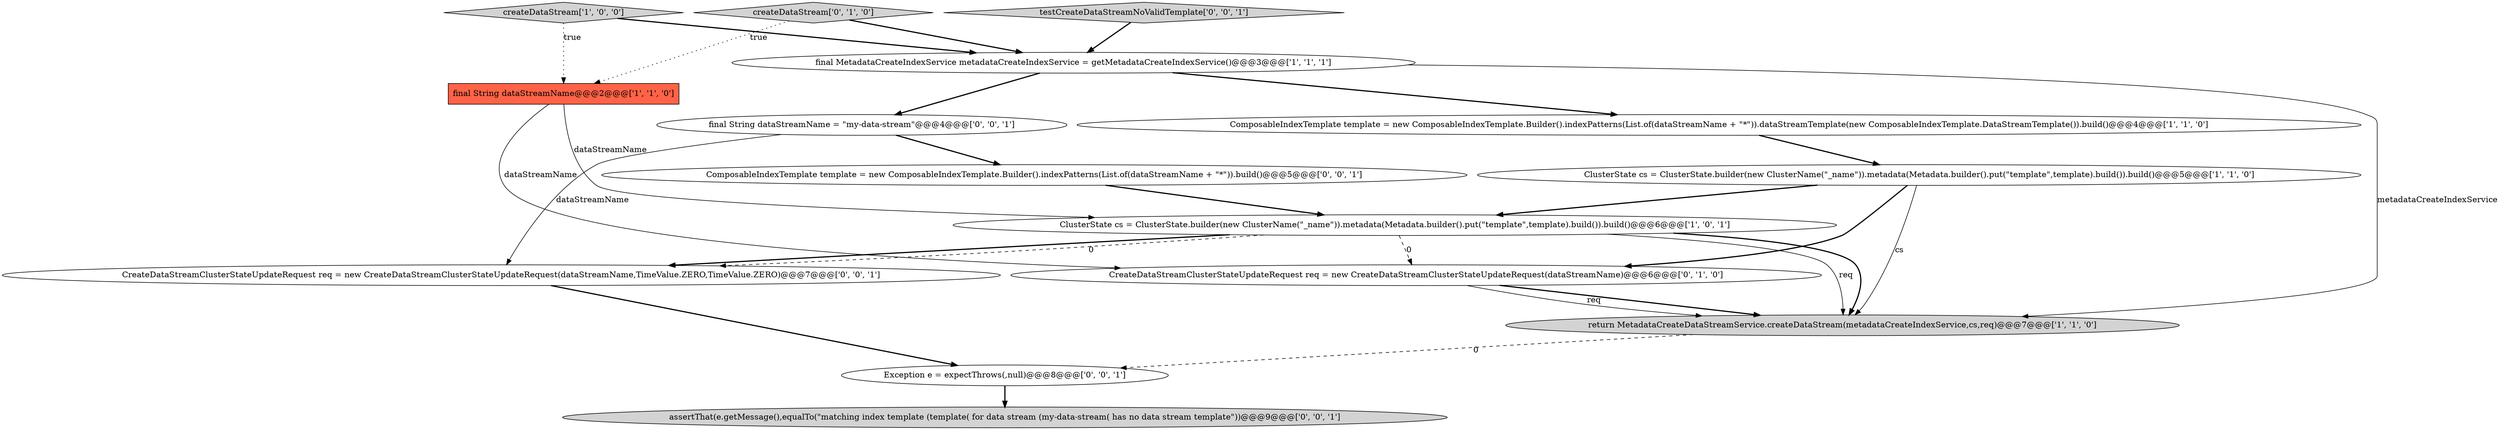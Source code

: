 digraph {
14 [style = filled, label = "ComposableIndexTemplate template = new ComposableIndexTemplate.Builder().indexPatterns(List.of(dataStreamName + \"*\")).build()@@@5@@@['0', '0', '1']", fillcolor = white, shape = ellipse image = "AAA0AAABBB3BBB"];
13 [style = filled, label = "CreateDataStreamClusterStateUpdateRequest req = new CreateDataStreamClusterStateUpdateRequest(dataStreamName,TimeValue.ZERO,TimeValue.ZERO)@@@7@@@['0', '0', '1']", fillcolor = white, shape = ellipse image = "AAA0AAABBB3BBB"];
2 [style = filled, label = "final String dataStreamName@@@2@@@['1', '1', '0']", fillcolor = tomato, shape = box image = "AAA0AAABBB1BBB"];
9 [style = filled, label = "testCreateDataStreamNoValidTemplate['0', '0', '1']", fillcolor = lightgray, shape = diamond image = "AAA0AAABBB3BBB"];
7 [style = filled, label = "CreateDataStreamClusterStateUpdateRequest req = new CreateDataStreamClusterStateUpdateRequest(dataStreamName)@@@6@@@['0', '1', '0']", fillcolor = white, shape = ellipse image = "AAA1AAABBB2BBB"];
0 [style = filled, label = "return MetadataCreateDataStreamService.createDataStream(metadataCreateIndexService,cs,req)@@@7@@@['1', '1', '0']", fillcolor = lightgray, shape = ellipse image = "AAA0AAABBB1BBB"];
10 [style = filled, label = "final String dataStreamName = \"my-data-stream\"@@@4@@@['0', '0', '1']", fillcolor = white, shape = ellipse image = "AAA0AAABBB3BBB"];
11 [style = filled, label = "assertThat(e.getMessage(),equalTo(\"matching index template (template( for data stream (my-data-stream( has no data stream template\"))@@@9@@@['0', '0', '1']", fillcolor = lightgray, shape = ellipse image = "AAA0AAABBB3BBB"];
3 [style = filled, label = "ComposableIndexTemplate template = new ComposableIndexTemplate.Builder().indexPatterns(List.of(dataStreamName + \"*\")).dataStreamTemplate(new ComposableIndexTemplate.DataStreamTemplate()).build()@@@4@@@['1', '1', '0']", fillcolor = white, shape = ellipse image = "AAA0AAABBB1BBB"];
12 [style = filled, label = "Exception e = expectThrows(,null)@@@8@@@['0', '0', '1']", fillcolor = white, shape = ellipse image = "AAA0AAABBB3BBB"];
1 [style = filled, label = "createDataStream['1', '0', '0']", fillcolor = lightgray, shape = diamond image = "AAA0AAABBB1BBB"];
6 [style = filled, label = "final MetadataCreateIndexService metadataCreateIndexService = getMetadataCreateIndexService()@@@3@@@['1', '1', '1']", fillcolor = white, shape = ellipse image = "AAA0AAABBB1BBB"];
8 [style = filled, label = "createDataStream['0', '1', '0']", fillcolor = lightgray, shape = diamond image = "AAA0AAABBB2BBB"];
4 [style = filled, label = "ClusterState cs = ClusterState.builder(new ClusterName(\"_name\")).metadata(Metadata.builder().put(\"template\",template).build()).build()@@@6@@@['1', '0', '1']", fillcolor = white, shape = ellipse image = "AAA0AAABBB1BBB"];
5 [style = filled, label = "ClusterState cs = ClusterState.builder(new ClusterName(\"_name\")).metadata(Metadata.builder().put(\"template\",template).build()).build()@@@5@@@['1', '1', '0']", fillcolor = white, shape = ellipse image = "AAA0AAABBB1BBB"];
6->0 [style = solid, label="metadataCreateIndexService"];
4->7 [style = dashed, label="0"];
8->2 [style = dotted, label="true"];
8->6 [style = bold, label=""];
2->7 [style = solid, label="dataStreamName"];
1->6 [style = bold, label=""];
3->5 [style = bold, label=""];
5->4 [style = bold, label=""];
2->4 [style = solid, label="dataStreamName"];
9->6 [style = bold, label=""];
6->10 [style = bold, label=""];
13->12 [style = bold, label=""];
5->0 [style = solid, label="cs"];
7->0 [style = bold, label=""];
6->3 [style = bold, label=""];
1->2 [style = dotted, label="true"];
10->13 [style = solid, label="dataStreamName"];
4->13 [style = bold, label=""];
12->11 [style = bold, label=""];
4->13 [style = dashed, label="0"];
14->4 [style = bold, label=""];
4->0 [style = solid, label="req"];
7->0 [style = solid, label="req"];
10->14 [style = bold, label=""];
5->7 [style = bold, label=""];
4->0 [style = bold, label=""];
0->12 [style = dashed, label="0"];
}
